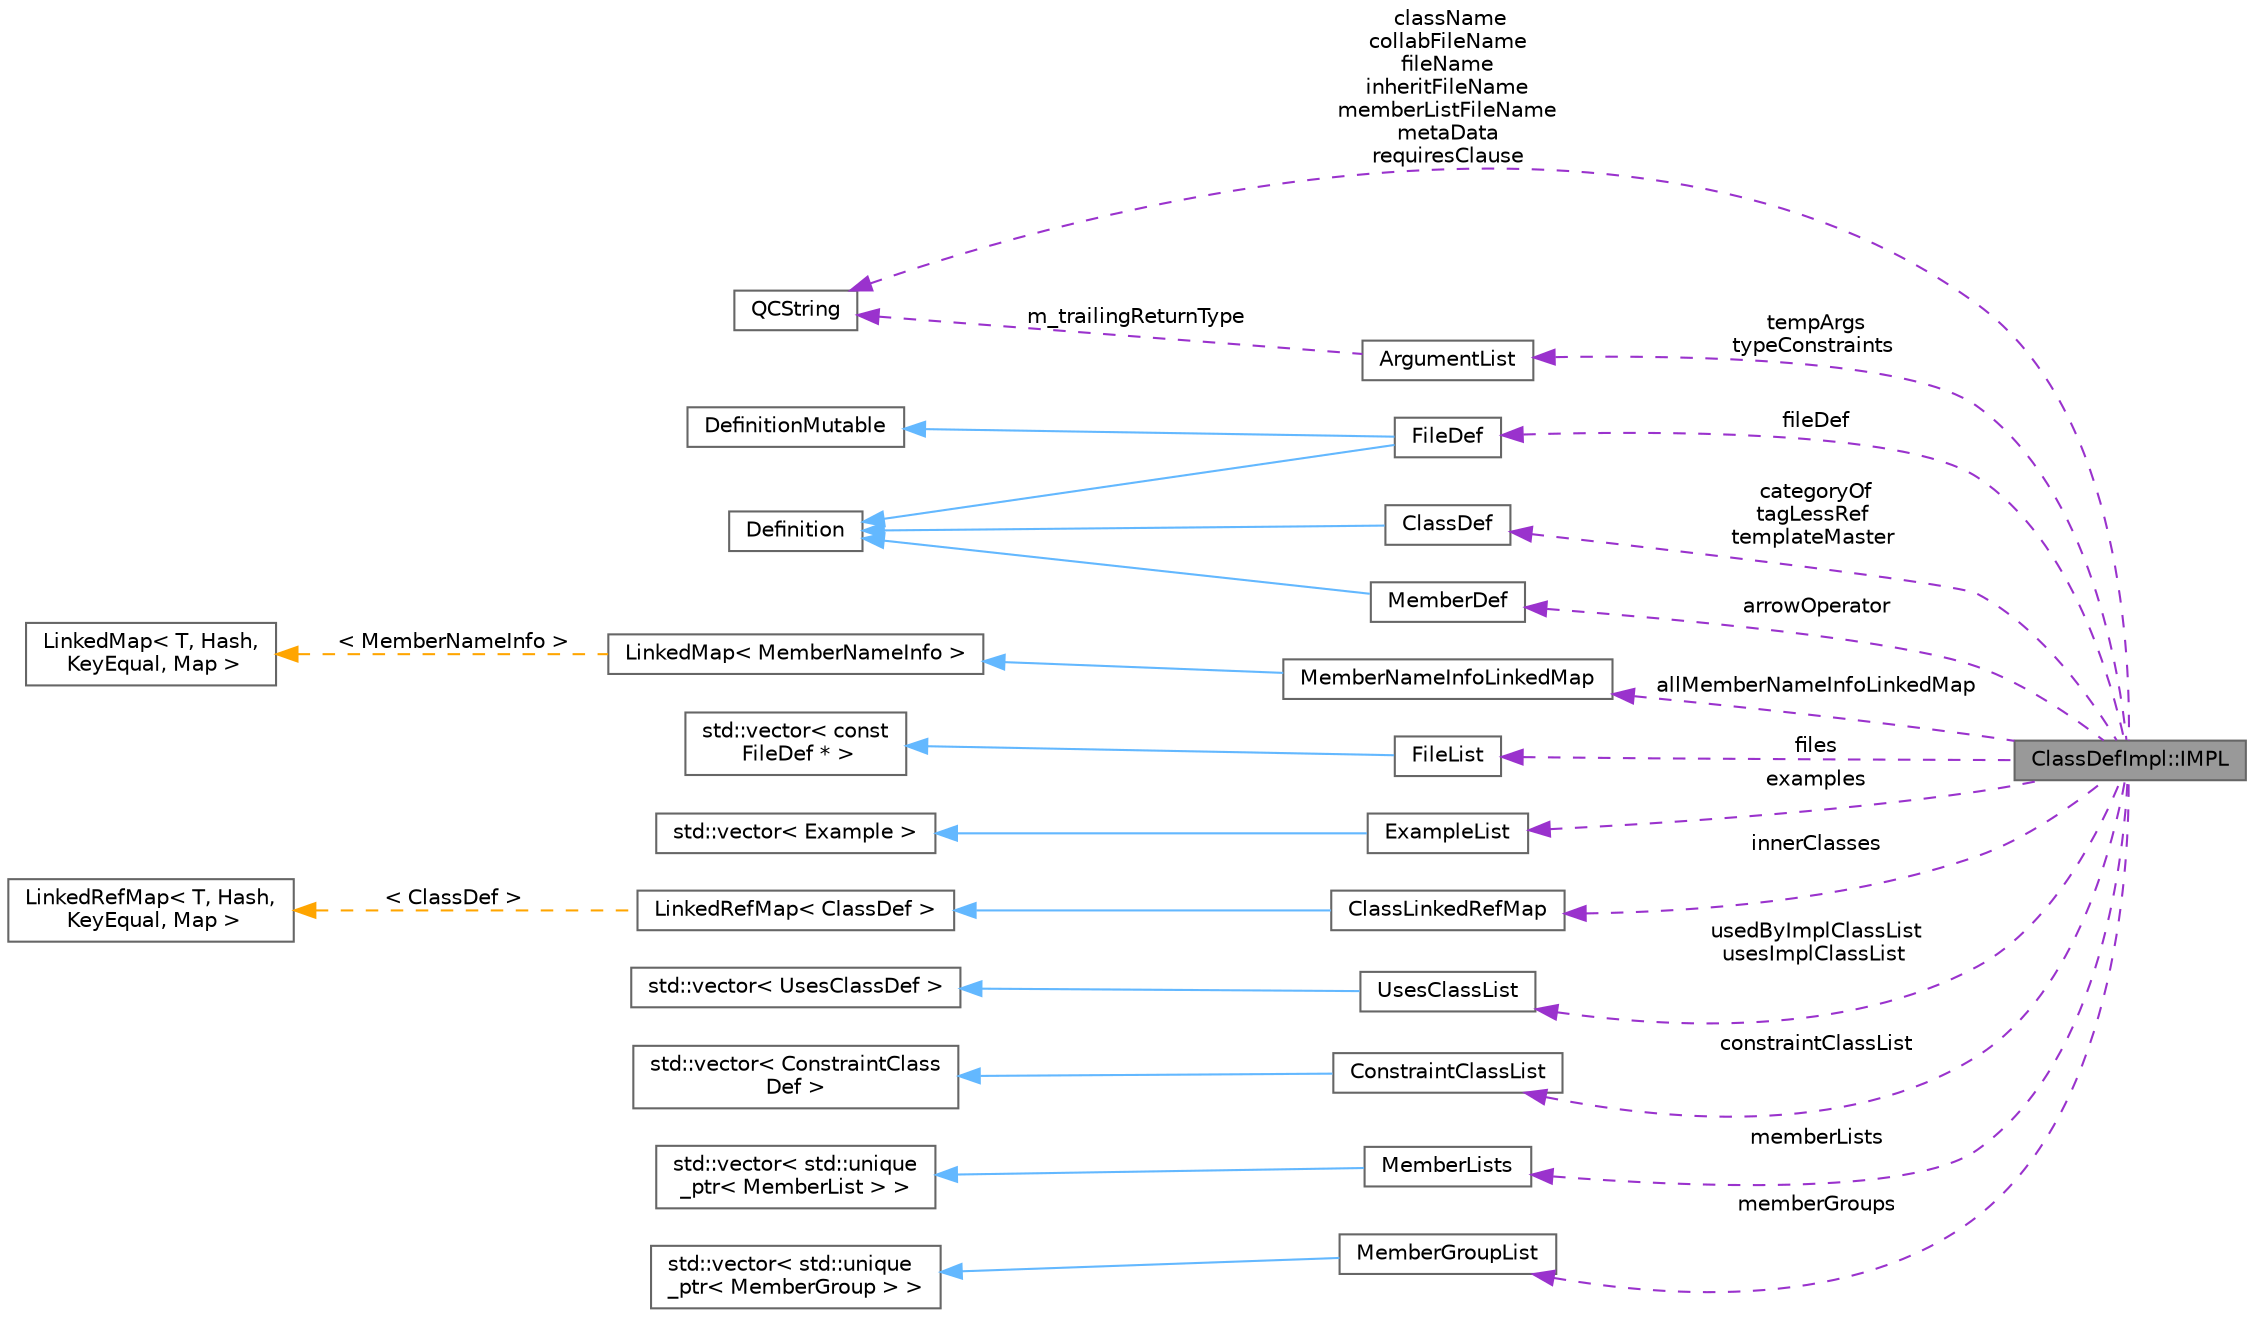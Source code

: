 digraph "ClassDefImpl::IMPL"
{
 // INTERACTIVE_SVG=YES
 // LATEX_PDF_SIZE
  bgcolor="transparent";
  edge [fontname=Helvetica,fontsize=10,labelfontname=Helvetica,labelfontsize=10];
  node [fontname=Helvetica,fontsize=10,shape=box,height=0.2,width=0.4];
  rankdir="LR";
  Node1 [label="ClassDefImpl::IMPL",height=0.2,width=0.4,color="gray40", fillcolor="grey60", style="filled", fontcolor="black",tooltip="Private data associated with a ClassDef object."];
  Node2 -> Node1 [dir="back",color="darkorchid3",style="dashed",label=" className\ncollabFileName\nfileName\ninheritFileName\nmemberListFileName\nmetaData\nrequiresClause" ];
  Node2 [label="QCString",height=0.2,width=0.4,color="gray40", fillcolor="white", style="filled",URL="$d9/d45/class_q_c_string.html",tooltip="This is an alternative implementation of QCString."];
  Node3 -> Node1 [dir="back",color="darkorchid3",style="dashed",label=" fileDef" ];
  Node3 [label="FileDef",height=0.2,width=0.4,color="gray40", fillcolor="white", style="filled",URL="$de/db0/class_file_def.html",tooltip="A model of a file symbol."];
  Node4 -> Node3 [dir="back",color="steelblue1",style="solid"];
  Node4 [label="DefinitionMutable",height=0.2,width=0.4,color="gray40", fillcolor="white", style="filled",URL="$d0/d46/class_definition_mutable.html",tooltip=" "];
  Node5 -> Node3 [dir="back",color="steelblue1",style="solid"];
  Node5 [label="Definition",height=0.2,width=0.4,color="gray40", fillcolor="white", style="filled",URL="$d5/dcc/class_definition.html",tooltip="The common base class of all entity definitions found in the sources."];
  Node6 -> Node1 [dir="back",color="darkorchid3",style="dashed",label=" allMemberNameInfoLinkedMap" ];
  Node6 [label="MemberNameInfoLinkedMap",height=0.2,width=0.4,color="gray40", fillcolor="white", style="filled",URL="$de/d04/class_member_name_info_linked_map.html",tooltip=" "];
  Node7 -> Node6 [dir="back",color="steelblue1",style="solid"];
  Node7 [label="LinkedMap\< MemberNameInfo \>",height=0.2,width=0.4,color="gray40", fillcolor="white", style="filled",URL="$d0/d2c/class_linked_map.html",tooltip=" "];
  Node8 -> Node7 [dir="back",color="orange",style="dashed",label=" \< MemberNameInfo \>" ];
  Node8 [label="LinkedMap\< T, Hash,\l KeyEqual, Map \>",height=0.2,width=0.4,color="gray40", fillcolor="white", style="filled",URL="$d0/d2c/class_linked_map.html",tooltip="Container class representing a vector of objects with keys."];
  Node9 -> Node1 [dir="back",color="darkorchid3",style="dashed",label=" tempArgs\ntypeConstraints" ];
  Node9 [label="ArgumentList",height=0.2,width=0.4,color="gray40", fillcolor="white", style="filled",URL="$d7/df8/class_argument_list.html",tooltip="This class represents an function or template argument list."];
  Node2 -> Node9 [dir="back",color="darkorchid3",style="dashed",label=" m_trailingReturnType" ];
  Node10 -> Node1 [dir="back",color="darkorchid3",style="dashed",label=" files" ];
  Node10 [label="FileList",height=0.2,width=0.4,color="gray40", fillcolor="white", style="filled",URL="$d0/d18/class_file_list.html",tooltip=" "];
  Node11 -> Node10 [dir="back",color="steelblue1",style="solid"];
  Node11 [label="std::vector\< const\l FileDef * \>",height=0.2,width=0.4,color="gray40", fillcolor="white", style="filled",tooltip=" "];
  Node12 -> Node1 [dir="back",color="darkorchid3",style="dashed",label=" examples" ];
  Node12 [label="ExampleList",height=0.2,width=0.4,color="gray40", fillcolor="white", style="filled",URL="$d1/d48/class_example_list.html",tooltip=" "];
  Node13 -> Node12 [dir="back",color="steelblue1",style="solid"];
  Node13 [label="std::vector\< Example \>",height=0.2,width=0.4,color="gray40", fillcolor="white", style="filled",tooltip=" "];
  Node14 -> Node1 [dir="back",color="darkorchid3",style="dashed",label=" innerClasses" ];
  Node14 [label="ClassLinkedRefMap",height=0.2,width=0.4,color="gray40", fillcolor="white", style="filled",URL="$da/d08/class_class_linked_ref_map.html",tooltip=" "];
  Node15 -> Node14 [dir="back",color="steelblue1",style="solid"];
  Node15 [label="LinkedRefMap\< ClassDef \>",height=0.2,width=0.4,color="gray40", fillcolor="white", style="filled",URL="$d2/db7/class_linked_ref_map.html",tooltip=" "];
  Node16 -> Node15 [dir="back",color="orange",style="dashed",label=" \< ClassDef \>" ];
  Node16 [label="LinkedRefMap\< T, Hash,\l KeyEqual, Map \>",height=0.2,width=0.4,color="gray40", fillcolor="white", style="filled",URL="$d2/db7/class_linked_ref_map.html",tooltip="Container class representing a vector of objects with keys."];
  Node17 -> Node1 [dir="back",color="darkorchid3",style="dashed",label=" usedByImplClassList\nusesImplClassList" ];
  Node17 [label="UsesClassList",height=0.2,width=0.4,color="gray40", fillcolor="white", style="filled",URL="$dd/d1c/class_uses_class_list.html",tooltip=" "];
  Node18 -> Node17 [dir="back",color="steelblue1",style="solid"];
  Node18 [label="std::vector\< UsesClassDef \>",height=0.2,width=0.4,color="gray40", fillcolor="white", style="filled",tooltip=" "];
  Node19 -> Node1 [dir="back",color="darkorchid3",style="dashed",label=" constraintClassList" ];
  Node19 [label="ConstraintClassList",height=0.2,width=0.4,color="gray40", fillcolor="white", style="filled",URL="$d6/d69/class_constraint_class_list.html",tooltip=" "];
  Node20 -> Node19 [dir="back",color="steelblue1",style="solid"];
  Node20 [label="std::vector\< ConstraintClass\lDef \>",height=0.2,width=0.4,color="gray40", fillcolor="white", style="filled",tooltip=" "];
  Node21 -> Node1 [dir="back",color="darkorchid3",style="dashed",label=" categoryOf\ntagLessRef\ntemplateMaster" ];
  Node21 [label="ClassDef",height=0.2,width=0.4,color="gray40", fillcolor="white", style="filled",URL="$d1/dcf/class_class_def.html",tooltip="A abstract class representing of a compound symbol."];
  Node5 -> Node21 [dir="back",color="steelblue1",style="solid"];
  Node22 -> Node1 [dir="back",color="darkorchid3",style="dashed",label=" memberLists" ];
  Node22 [label="MemberLists",height=0.2,width=0.4,color="gray40", fillcolor="white", style="filled",URL="$dd/d5a/class_member_lists.html",tooltip=" "];
  Node23 -> Node22 [dir="back",color="steelblue1",style="solid"];
  Node23 [label="std::vector\< std::unique\l_ptr\< MemberList \> \>",height=0.2,width=0.4,color="gray40", fillcolor="white", style="filled",tooltip=" "];
  Node24 -> Node1 [dir="back",color="darkorchid3",style="dashed",label=" memberGroups" ];
  Node24 [label="MemberGroupList",height=0.2,width=0.4,color="gray40", fillcolor="white", style="filled",URL="$df/d11/class_member_group_list.html",tooltip=" "];
  Node25 -> Node24 [dir="back",color="steelblue1",style="solid"];
  Node25 [label="std::vector\< std::unique\l_ptr\< MemberGroup \> \>",height=0.2,width=0.4,color="gray40", fillcolor="white", style="filled",tooltip=" "];
  Node26 -> Node1 [dir="back",color="darkorchid3",style="dashed",label=" arrowOperator" ];
  Node26 [label="MemberDef",height=0.2,width=0.4,color="gray40", fillcolor="white", style="filled",URL="$da/d09/class_member_def.html",tooltip="A model of a class/file/namespace member symbol."];
  Node5 -> Node26 [dir="back",color="steelblue1",style="solid"];
}
